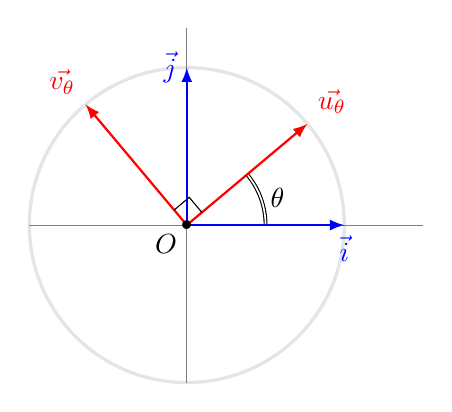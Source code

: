 ﻿\begin{tikzpicture}[scale=1]
\tikzset{
line/.style = {
 very thick
},
vector/.style = {
very thick,-latex
},
dot/.style = {
insert path={
  node[scale=3]{.}
}
}
}

\draw[gray!20,very thick] (0,0) circle (2);
\draw[double] (0:1) arc (0:40:1) node[midway,right]{$\theta$};

\draw[gray] (-2,0) -- (3,0);
\draw[gray] (0,-2) -- (0,2.5);

\draw[-latex, thick,blue] (0,0) --  (2,0) node[below]{$\vec{i}$};
\draw[-latex, thick,blue] (0,0) --  (0,2) node[left]{$\vec{j}$};

\begin{scope}[rotate=40]
\draw[-latex, thick,red] (0,0) --  (2,0) node[above right]{$\vec{u_\theta}$};
\draw[-latex, thick,red] (0,0) --  (0,2) node[above left]{$\vec{v_\theta}$};
\path  (0,0) [dot] node[below left]{$O$};

\draw (0.25,0) -- (0.25,0.25) -- (0,0.25);
\end{scope}



\end{tikzpicture}